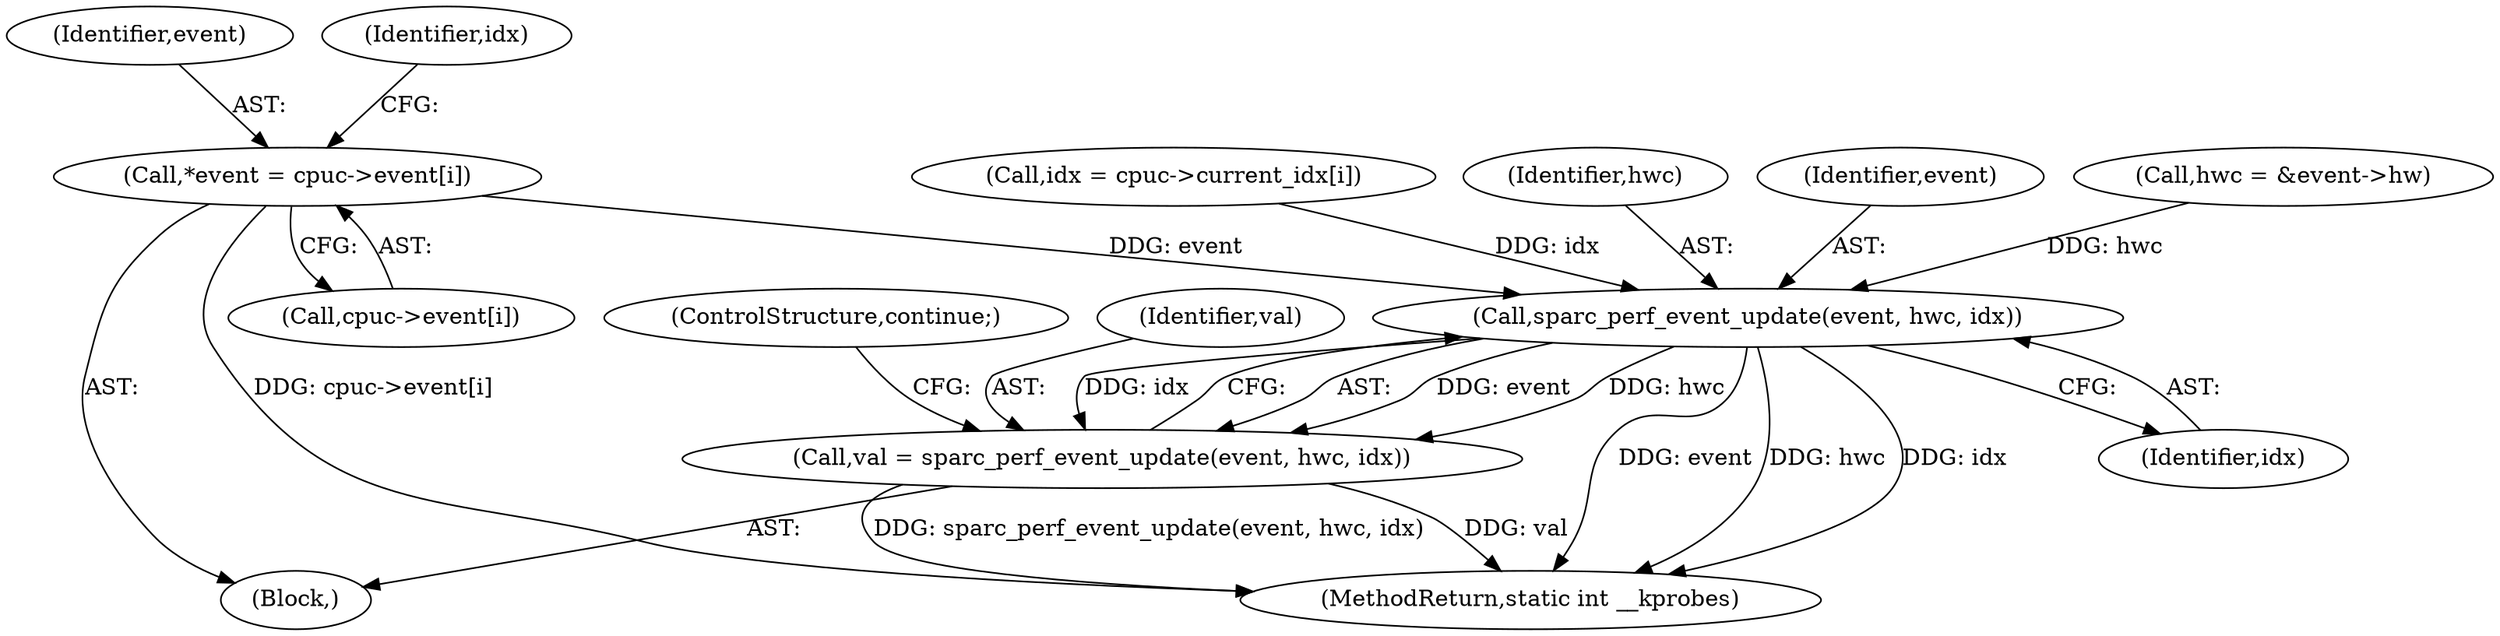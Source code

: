 digraph "0_linux_a8b0ca17b80e92faab46ee7179ba9e99ccb61233_31@array" {
"1000164" [label="(Call,*event = cpuc->event[i])"];
"1000189" [label="(Call,sparc_perf_event_update(event, hwc, idx))"];
"1000187" [label="(Call,val = sparc_perf_event_update(event, hwc, idx))"];
"1000190" [label="(Identifier,event)"];
"1000181" [label="(Call,hwc = &event->hw)"];
"1000189" [label="(Call,sparc_perf_event_update(event, hwc, idx))"];
"1000172" [label="(Call,idx = cpuc->current_idx[i])"];
"1000166" [label="(Call,cpuc->event[i])"];
"1000193" [label="(ControlStructure,continue;)"];
"1000162" [label="(Block,)"];
"1000165" [label="(Identifier,event)"];
"1000188" [label="(Identifier,val)"];
"1000191" [label="(Identifier,hwc)"];
"1000187" [label="(Call,val = sparc_perf_event_update(event, hwc, idx))"];
"1000192" [label="(Identifier,idx)"];
"1000173" [label="(Identifier,idx)"];
"1000164" [label="(Call,*event = cpuc->event[i])"];
"1000222" [label="(MethodReturn,static int __kprobes)"];
"1000164" -> "1000162"  [label="AST: "];
"1000164" -> "1000166"  [label="CFG: "];
"1000165" -> "1000164"  [label="AST: "];
"1000166" -> "1000164"  [label="AST: "];
"1000173" -> "1000164"  [label="CFG: "];
"1000164" -> "1000222"  [label="DDG: cpuc->event[i]"];
"1000164" -> "1000189"  [label="DDG: event"];
"1000189" -> "1000187"  [label="AST: "];
"1000189" -> "1000192"  [label="CFG: "];
"1000190" -> "1000189"  [label="AST: "];
"1000191" -> "1000189"  [label="AST: "];
"1000192" -> "1000189"  [label="AST: "];
"1000187" -> "1000189"  [label="CFG: "];
"1000189" -> "1000222"  [label="DDG: event"];
"1000189" -> "1000222"  [label="DDG: hwc"];
"1000189" -> "1000222"  [label="DDG: idx"];
"1000189" -> "1000187"  [label="DDG: event"];
"1000189" -> "1000187"  [label="DDG: hwc"];
"1000189" -> "1000187"  [label="DDG: idx"];
"1000181" -> "1000189"  [label="DDG: hwc"];
"1000172" -> "1000189"  [label="DDG: idx"];
"1000187" -> "1000162"  [label="AST: "];
"1000188" -> "1000187"  [label="AST: "];
"1000193" -> "1000187"  [label="CFG: "];
"1000187" -> "1000222"  [label="DDG: val"];
"1000187" -> "1000222"  [label="DDG: sparc_perf_event_update(event, hwc, idx)"];
}
